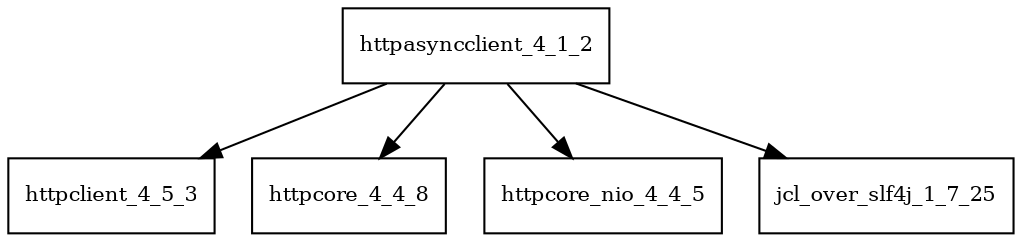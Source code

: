 digraph httpasyncclient_4_1_2_dependencies {
  node [shape = box, fontsize=10.0];
  httpasyncclient_4_1_2 -> httpclient_4_5_3;
  httpasyncclient_4_1_2 -> httpcore_4_4_8;
  httpasyncclient_4_1_2 -> httpcore_nio_4_4_5;
  httpasyncclient_4_1_2 -> jcl_over_slf4j_1_7_25;
}
